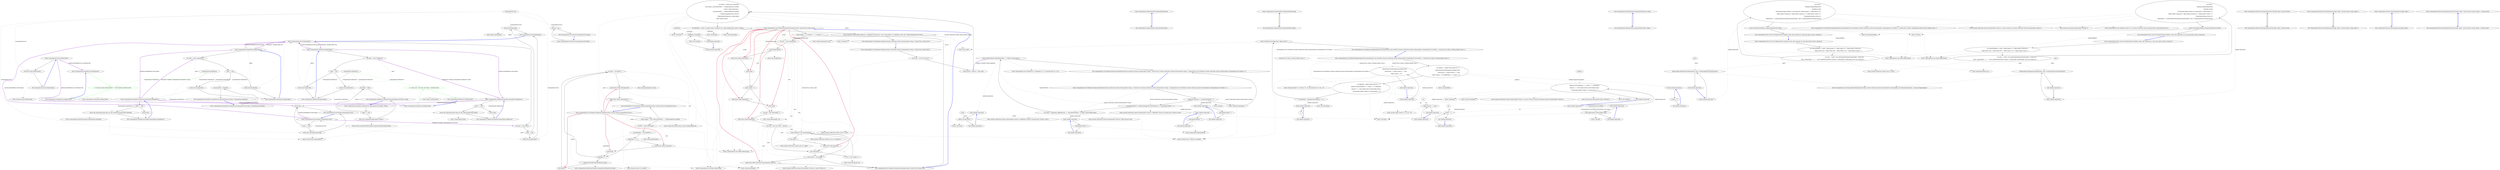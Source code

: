 digraph  {
d34 [cluster="CommandLine.TokenError.GetHashCode()", color=green, community=0, label="13: return new { this.Tag, this.Token }.GetHashCode();", span="164-164"];
d87 [label="CommandLine.TokenError", span=""];
d33 [cluster="CommandLine.TokenError.GetHashCode()", label="Entry CommandLine.TokenError.GetHashCode()", span="162-162"];
d35 [cluster="CommandLine.TokenError.GetHashCode()", label="Exit CommandLine.TokenError.GetHashCode()", span="162-162"];
d36 [cluster="object.GetHashCode()", label="Entry object.GetHashCode()", span="0-0"];
d55 [cluster="CommandLine.NamedError.GetHashCode()", color=green, community=0, label="27: return this.Tag.GetHashCode() ^ this.NameInfo.GetHashCode();", span="237-237"];
d88 [label="CommandLine.NamedError", span=""];
d54 [cluster="CommandLine.NamedError.GetHashCode()", label="Entry CommandLine.NamedError.GetHashCode()", span="235-235"];
d56 [cluster="CommandLine.NamedError.GetHashCode()", label="Exit CommandLine.NamedError.GetHashCode()", span="235-235"];
d14 [cluster="System.Enum.GetHashCode()", label="Entry System.Enum.GetHashCode()", span="0-0"];
d57 [cluster="CommandLine.NameInfo.GetHashCode()", label="Entry CommandLine.NameInfo.GetHashCode()", span="98-98"];
d23 [cluster="CommandLine.TokenError.TokenError(CommandLine.ErrorType, string)", label="this.token = token", span="131-131"];
d29 [cluster="CommandLine.TokenError.Equals(object)", label="return this.Equals(other);", span="152-152"];
d30 [cluster="CommandLine.TokenError.Equals(object)", label="return base.Equals(obj);", span="155-155"];
d39 [cluster="CommandLine.TokenError.Equals(CommandLine.TokenError)", label="return this.Tag.Equals(other.Tag) && this.Token.Equals(other.Token);", span="179-179"];
d11 [cluster="CommandLine.Error.GetHashCode()", label="Entry CommandLine.Error.GetHashCode()", span="98-98"];
d45 [cluster="CommandLine.NamedError.NamedError(CommandLine.ErrorType, CommandLine.NameInfo)", label="this.nameInfo = nameInfo", span="204-204"];
d50 [cluster="CommandLine.NamedError.Equals(object)", label="return this.Equals(other);", span="225-225"];
d51 [cluster="CommandLine.NamedError.Equals(object)", label="return base.Equals(obj);", span="228-228"];
d60 [cluster="CommandLine.NamedError.Equals(CommandLine.NamedError)", label="return this.Tag.Equals(other.Tag) && this.NameInfo.Equals(other.NameInfo);", span="252-252"];
d12 [cluster="CommandLine.Error.GetHashCode()", label="return this.Tag.GetHashCode();", span="100-100"];
d20 [cluster="CommandLine.TokenError.TokenError(CommandLine.ErrorType, string)", label="Entry CommandLine.TokenError.TokenError(CommandLine.ErrorType, string)", span="126-126"];
d21 [cluster="CommandLine.TokenError.TokenError(CommandLine.ErrorType, string)", label="token == null", span="129-129"];
d24 [cluster="CommandLine.TokenError.TokenError(CommandLine.ErrorType, string)", label="Exit CommandLine.TokenError.TokenError(CommandLine.ErrorType, string)", span="126-126"];
d27 [cluster="CommandLine.TokenError.Equals(object)", label="var other = obj as TokenError", span="149-149"];
d28 [cluster="CommandLine.TokenError.Equals(object)", label="other != null", span="150-150"];
d31 [cluster="CommandLine.TokenError.Equals(object)", label="Exit CommandLine.TokenError.Equals(object)", span="147-147"];
d32 [cluster="CommandLine.TokenError.Equals(CommandLine.TokenError)", label="Entry CommandLine.TokenError.Equals(CommandLine.TokenError)", span="172-172"];
d26 [cluster="CommandLine.TokenError.Equals(object)", label="Entry CommandLine.TokenError.Equals(object)", span="147-147"];
d3 [cluster="CommandLine.Error.Equals(object)", label="Entry CommandLine.Error.Equals(object)", span="83-83"];
d37 [cluster="CommandLine.TokenError.Equals(CommandLine.TokenError)", label="other == null", span="174-174"];
d40 [cluster="CommandLine.TokenError.Equals(CommandLine.TokenError)", label="Exit CommandLine.TokenError.Equals(CommandLine.TokenError)", span="172-172"];
d19 [cluster="System.Enum.Equals(object)", label="Entry System.Enum.Equals(object)", span="0-0"];
d41 [cluster="string.Equals(string)", label="Entry string.Equals(string)", span="0-0"];
d13 [cluster="CommandLine.Error.GetHashCode()", label="Exit CommandLine.Error.GetHashCode()", span="98-98"];
d44 [cluster="CommandLine.NamedError.NamedError(CommandLine.ErrorType, CommandLine.NameInfo)", label="Entry CommandLine.NamedError.NamedError(CommandLine.ErrorType, CommandLine.NameInfo)", span="201-201"];
d46 [cluster="CommandLine.NamedError.NamedError(CommandLine.ErrorType, CommandLine.NameInfo)", label="Exit CommandLine.NamedError.NamedError(CommandLine.ErrorType, CommandLine.NameInfo)", span="201-201"];
d48 [cluster="CommandLine.NamedError.Equals(object)", label="var other = obj as NamedError", span="222-222"];
d49 [cluster="CommandLine.NamedError.Equals(object)", label="other != null", span="223-223"];
d52 [cluster="CommandLine.NamedError.Equals(object)", label="Exit CommandLine.NamedError.Equals(object)", span="220-220"];
d53 [cluster="CommandLine.NamedError.Equals(CommandLine.NamedError)", label="Entry CommandLine.NamedError.Equals(CommandLine.NamedError)", span="245-245"];
d47 [cluster="CommandLine.NamedError.Equals(object)", label="Entry CommandLine.NamedError.Equals(object)", span="220-220"];
d58 [cluster="CommandLine.NamedError.Equals(CommandLine.NamedError)", label="other == null", span="247-247"];
d61 [cluster="CommandLine.NamedError.Equals(CommandLine.NamedError)", label="Exit CommandLine.NamedError.Equals(CommandLine.NamedError)", span="245-245"];
d62 [cluster="CommandLine.NameInfo.Equals(CommandLine.NameInfo)", label="Entry CommandLine.NameInfo.Equals(CommandLine.NameInfo)", span="108-108"];
d86 [label="CommandLine.Error", span=""];
d22 [cluster="CommandLine.TokenError.TokenError(CommandLine.ErrorType, string)", label="throw new ArgumentNullException(''token'');", span="129-129"];
d16 [cluster="CommandLine.Error.Equals(CommandLine.Error)", label="return false;", span="112-112"];
d8 [cluster="CommandLine.Error.Equals(object)", label="Exit CommandLine.Error.Equals(object)", span="83-83"];
d4 [cluster="CommandLine.Error.Equals(object)", label="var other = obj as Error", span="85-85"];
d7 [cluster="CommandLine.Error.Equals(object)", label="return base.Equals(obj);", span="91-91"];
d9 [cluster="CommandLine.Error.Equals(CommandLine.Error)", label="Entry CommandLine.Error.Equals(CommandLine.Error)", span="108-108"];
d38 [cluster="CommandLine.TokenError.Equals(CommandLine.TokenError)", label="return false;", span="176-176"];
d17 [cluster="CommandLine.Error.Equals(CommandLine.Error)", label="return this.Tag.Equals(other.Tag);", span="115-115"];
d59 [cluster="CommandLine.NamedError.Equals(CommandLine.NamedError)", label="return false;", span="249-249"];
d1 [cluster="CommandLine.Error.Error(CommandLine.ErrorType)", label="this.tag = tag", span="67-67"];
d6 [cluster="CommandLine.Error.Equals(object)", label="return this.Equals(other);", span="88-88"];
d25 [cluster="System.ArgumentNullException.ArgumentNullException(string)", label="Entry System.ArgumentNullException.ArgumentNullException(string)", span="0-0"];
d15 [cluster="CommandLine.Error.Equals(CommandLine.Error)", label="other == null", span="110-110"];
d18 [cluster="CommandLine.Error.Equals(CommandLine.Error)", label="Exit CommandLine.Error.Equals(CommandLine.Error)", span="108-108"];
d5 [cluster="CommandLine.Error.Equals(object)", label="other != null", span="86-86"];
d10 [cluster="object.Equals(object)", label="Entry object.Equals(object)", span="0-0"];
d0 [cluster="CommandLine.Error.Error(CommandLine.ErrorType)", label="Entry CommandLine.Error.Error(CommandLine.ErrorType)", span="65-65"];
d2 [cluster="CommandLine.Error.Error(CommandLine.ErrorType)", label="Exit CommandLine.Error.Error(CommandLine.ErrorType)", span="65-65"];
m0_130 [cluster="string.Split(params char[])", file="NameInfo.cs", label="Entry string.Split(params char[])", span="0-0"];
m0_62 [cluster="CSharpx.Maybe<T1>.Return<T1, T2>(System.Func<T1, T2>, T2)", file="NameInfo.cs", label="Entry CSharpx.Maybe<T1>.Return<T1, T2>(System.Func<T1, T2>, T2)", span="126-126"];
m0_14 [cluster="Unk.nameLookup", file="NameInfo.cs", label="Entry Unk.nameLookup", span=""];
m0_75 [cluster="System.Collections.Generic.IEnumerable<TSource>.Concat<TSource>(System.Collections.Generic.IEnumerable<TSource>)", file="NameInfo.cs", label="Entry System.Collections.Generic.IEnumerable<TSource>.Concat<TSource>(System.Collections.Generic.IEnumerable<TSource>)", span="0-0"];
m0_128 [cluster="CommandLine.BadFormatTokenError.BadFormatTokenError(string)", file="NameInfo.cs", label="Entry CommandLine.BadFormatTokenError.BadFormatTokenError(string)", span="196-196"];
m0_8 [cluster="string.StartsWith(string, System.StringComparison)", file="NameInfo.cs", label="Entry string.StartsWith(string, System.StringComparison)", span="0-0"];
m0_56 [cluster="Unk.SkipWhile", file="NameInfo.cs", label="Entry Unk.SkipWhile", span=""];
m0_108 [cluster="CommandLine.Core.Token.Name(string)", file="NameInfo.cs", label="Entry CommandLine.Core.Token.Name(string)", span="19-19"];
m0_129 [cluster="System.Action<T>.Invoke(T)", file="NameInfo.cs", label="Entry System.Action<T>.Invoke(T)", span="0-0"];
m0_30 [cluster="Unk.Any", file="NameInfo.cs", label="Entry Unk.Any", span=""];
m0_9 [cluster="CommandLine.Core.Token.Value(string)", file="NameInfo.cs", label="Entry CommandLine.Core.Token.Value(string)", span="24-24"];
m0_13 [cluster="Unk.IsName", file="NameInfo.cs", label="Entry Unk.IsName", span=""];
m0_32 [cluster="System.Func<T, TResult>.Invoke(T)", file="NameInfo.cs", label="Entry System.Func<T, TResult>.Invoke(T)", span="0-0"];
m0_15 [cluster="Unk.Where", file="NameInfo.cs", label="Entry Unk.Where", span=""];
m0_18 [cluster="Unk.Create", file="NameInfo.cs", label="Entry Unk.Create", span=""];
m0_74 [cluster="System.Linq.Enumerable.Empty<TResult>()", file="NameInfo.cs", label="Entry System.Linq.Enumerable.Empty<TResult>()", span="0-0"];
m0_109 [cluster="string.Substring(int, int)", file="NameInfo.cs", label="Entry string.Substring(int, int)", span="0-0"];
m0_110 [cluster="string.String(char, int)", file="NameInfo.cs", label="Entry string.String(char, int)", span="0-0"];
m0_22 [cluster="Unk.Contains", file="NameInfo.cs", label="Entry Unk.Contains", span=""];
m0_73 [cluster="Unk.ToMaybe", file="NameInfo.cs", label="Entry Unk.ToMaybe", span=""];
m0_61 [cluster="System.Tuple.Create<T1, T2>(T1, T2)", file="NameInfo.cs", label="Entry System.Tuple.Create<T1, T2>(T1, T2)", span="0-0"];
m0_80 [cluster="lambda expression", file="NameInfo.cs", label="Entry lambda expression", span="56-56"];
m0_20 [cluster="lambda expression", file="NameInfo.cs", label="!unkTokens.Contains(x)", span="29-29"];
m0_19 [cluster="lambda expression", file="NameInfo.cs", label="Entry lambda expression", span="29-29"];
m0_21 [cluster="lambda expression", file="NameInfo.cs", label="Exit lambda expression", span="29-29"];
m0_37 [cluster="lambda expression", file="NameInfo.cs", label="Entry lambda expression", span="36-36"];
m0_41 [cluster="lambda expression", file="NameInfo.cs", label="Entry lambda expression", span="38-38"];
m0_44 [cluster="lambda expression", file="NameInfo.cs", label="Entry lambda expression", span="39-39"];
m0_48 [cluster="lambda expression", file="NameInfo.cs", label="tokens.Concat(values)", span="40-40"];
m0_47 [cluster="lambda expression", file="NameInfo.cs", label="Entry lambda expression", span="40-40"];
m0_38 [cluster="lambda expression", file="NameInfo.cs", label="arg.EqualsOrdinal(''--'')", span="36-36"];
m0_39 [cluster="lambda expression", file="NameInfo.cs", label="Exit lambda expression", span="36-36"];
m0_42 [cluster="lambda expression", file="NameInfo.cs", label="!arg.EqualsOrdinal(''--'')", span="38-38"];
m0_43 [cluster="lambda expression", file="NameInfo.cs", label="Exit lambda expression", span="38-38"];
m0_45 [cluster="lambda expression", file="NameInfo.cs", label="!arg.EqualsOrdinal(''--'')", span="39-39"];
m0_46 [cluster="lambda expression", file="NameInfo.cs", label="Exit lambda expression", span="39-39"];
m0_49 [cluster="lambda expression", file="NameInfo.cs", label="Exit lambda expression", span="40-40"];
m0_59 [cluster="lambda expression", file="NameInfo.cs", label="optionSequenceWithSeparatorLookup(t.Text)\r\n                    .Return(sep => Tuple.Create(i + 1, sep),\r\n                        Tuple.Create(-1, '\0'))", span="50-52"];
m0_58 [cluster="lambda expression", file="NameInfo.cs", label="Entry lambda expression", span="49-52"];
m0_66 [cluster="lambda expression", file="NameInfo.cs", label="Entry lambda expression", span="52-52"];
m0_70 [cluster="lambda expression", file="NameInfo.cs", label="replaces.FirstOrDefault(x => x.Item1 == i).ToMaybe()\r\n                            .Return(r => t.Text.Split(r.Item2).Select(Token.Value),\r\n                                Enumerable.Empty<Token>().Concat(new[]{ t }))", span="55-57"];
m0_69 [cluster="lambda expression", file="NameInfo.cs", label="Entry lambda expression", span="54-57"];
m0_84 [cluster="lambda expression", file="NameInfo.cs", label="Entry lambda expression", span="59-59"];
m0_64 [cluster="lambda expression", file="NameInfo.cs", label="Tuple.Create(i + 1, sep)", span="51-51"];
m0_60 [cluster="lambda expression", file="NameInfo.cs", label="Exit lambda expression", span="49-52"];
m0_63 [cluster="lambda expression", file="NameInfo.cs", label="Entry lambda expression", span="51-51"];
m0_65 [cluster="lambda expression", file="NameInfo.cs", label="Exit lambda expression", span="51-51"];
m0_67 [cluster="lambda expression", file="NameInfo.cs", label="x.Item1 < 0", span="52-52"];
m0_68 [cluster="lambda expression", file="NameInfo.cs", label="Exit lambda expression", span="52-52"];
m0_78 [cluster="lambda expression", file="NameInfo.cs", label="x.Item1 == i", span="55-55"];
m0_81 [cluster="lambda expression", file="NameInfo.cs", label="t.Text.Split(r.Item2).Select(Token.Value)", span="56-56"];
m0_71 [cluster="lambda expression", file="NameInfo.cs", label="Exit lambda expression", span="54-57"];
m0_77 [cluster="lambda expression", file="NameInfo.cs", label="Entry lambda expression", span="55-55"];
m0_79 [cluster="lambda expression", file="NameInfo.cs", label="Exit lambda expression", span="55-55"];
m0_82 [cluster="lambda expression", file="NameInfo.cs", label="Exit lambda expression", span="56-56"];
m0_85 [cluster="lambda expression", file="NameInfo.cs", label=x, span="59-59"];
m0_86 [cluster="lambda expression", file="NameInfo.cs", label="Exit lambda expression", span="59-59"];
m0_34 [cluster="System.Collections.Generic.IEnumerable<TSource>.Skip<TSource>(int)", file="NameInfo.cs", label="Entry System.Collections.Generic.IEnumerable<TSource>.Skip<TSource>(int)", span="0-0"];
m0_10 [cluster="CommandLine.Core.Tokenizer.TokenizeLongName(string, System.Action<CommandLine.Error>)", file="NameInfo.cs", label="Entry CommandLine.Core.Tokenizer.TokenizeLongName(string, System.Action<CommandLine.Error>)", span="109-109"];
m0_114 [cluster="CommandLine.Core.Tokenizer.TokenizeLongName(string, System.Action<CommandLine.Error>)", file="NameInfo.cs", label="value.Length > 2 && value.StartsWith(''--'', StringComparison.Ordinal)", span="113-113"];
m0_118 [cluster="CommandLine.Core.Tokenizer.TokenizeLongName(string, System.Action<CommandLine.Error>)", file="NameInfo.cs", label="yield return Token.Name(text);", span="119-119"];
m0_119 [cluster="CommandLine.Core.Tokenizer.TokenizeLongName(string, System.Action<CommandLine.Error>)", file="NameInfo.cs", label="yield break;", span="120-120"];
m0_122 [cluster="CommandLine.Core.Tokenizer.TokenizeLongName(string, System.Action<CommandLine.Error>)", file="NameInfo.cs", label="yield break;", span="125-125"];
m0_124 [cluster="CommandLine.Core.Tokenizer.TokenizeLongName(string, System.Action<CommandLine.Error>)", file="NameInfo.cs", label="yield return Token.Name(parts[0]);", span="128-128"];
m0_125 [cluster="CommandLine.Core.Tokenizer.TokenizeLongName(string, System.Action<CommandLine.Error>)", file="NameInfo.cs", label="yield return Token.Value(parts[1]);", span="129-129"];
m0_115 [cluster="CommandLine.Core.Tokenizer.TokenizeLongName(string, System.Action<CommandLine.Error>)", file="NameInfo.cs", label="var text = value.Substring(2)", span="115-115"];
m0_121 [cluster="CommandLine.Core.Tokenizer.TokenizeLongName(string, System.Action<CommandLine.Error>)", file="NameInfo.cs", label="onError(new BadFormatTokenError(value))", span="124-124"];
m0_116 [cluster="CommandLine.Core.Tokenizer.TokenizeLongName(string, System.Action<CommandLine.Error>)", file="NameInfo.cs", label="var equalIndex = text.IndexOf('=')", span="116-116"];
m0_123 [cluster="CommandLine.Core.Tokenizer.TokenizeLongName(string, System.Action<CommandLine.Error>)", file="NameInfo.cs", label="var parts = text.Split('=')", span="127-127"];
m0_117 [cluster="CommandLine.Core.Tokenizer.TokenizeLongName(string, System.Action<CommandLine.Error>)", file="NameInfo.cs", label="equalIndex <= 0", span="117-117"];
m0_120 [cluster="CommandLine.Core.Tokenizer.TokenizeLongName(string, System.Action<CommandLine.Error>)", file="NameInfo.cs", label="equalIndex == 1", span="122-122"];
m0_126 [cluster="CommandLine.Core.Tokenizer.TokenizeLongName(string, System.Action<CommandLine.Error>)", file="NameInfo.cs", label="Exit CommandLine.Core.Tokenizer.TokenizeLongName(string, System.Action<CommandLine.Error>)", span="109-109"];
m0_33 [cluster="System.Collections.Generic.IEnumerable<TSource>.SkipWhile<TSource>(System.Func<TSource, bool>)", file="NameInfo.cs", label="Entry System.Collections.Generic.IEnumerable<TSource>.SkipWhile<TSource>(System.Func<TSource, bool>)", span="0-0"];
m0_17 [cluster="Unk.Concat", file="NameInfo.cs", label="Entry Unk.Concat", span=""];
m0_40 [cluster="string.EqualsOrdinal(string)", file="NameInfo.cs", label="Entry string.EqualsOrdinal(string)", span="35-35"];
m0_31 [cluster="System.Collections.Generic.IEnumerable<TSource>.TakeWhile<TSource>(System.Func<TSource, bool>)", file="NameInfo.cs", label="Entry System.Collections.Generic.IEnumerable<TSource>.TakeWhile<TSource>(System.Func<TSource, bool>)", span="0-0"];
m0_127 [cluster="string.IndexOf(char)", file="NameInfo.cs", label="Entry string.IndexOf(char)", span="0-0"];
m0_35 [cluster="Unk.Select", file="NameInfo.cs", label="Entry Unk.Select", span=""];
m0_36 [cluster="CommandLine.Core.StatePair<T1>.MapValue<T1, T2>(System.Func<T1, T2>)", file="NameInfo.cs", label="Entry CommandLine.Core.StatePair<T1>.MapValue<T1, T2>(System.Func<T1, T2>)", span="66-66"];
m0_0 [cluster="CommandLine.Core.Tokenizer.Tokenize(System.Collections.Generic.IEnumerable<string>, System.Func<string, bool>)", file="NameInfo.cs", label="Entry CommandLine.Core.Tokenizer.Tokenize(System.Collections.Generic.IEnumerable<string>, System.Func<string, bool>)", span="12-12"];
m0_1 [cluster="CommandLine.Core.Tokenizer.Tokenize(System.Collections.Generic.IEnumerable<string>, System.Func<string, bool>)", file="NameInfo.cs", label="var errors = new List<Error>()", span="16-16"];
m0_3 [cluster="CommandLine.Core.Tokenizer.Tokenize(System.Collections.Generic.IEnumerable<string>, System.Func<string, bool>)", file="NameInfo.cs", label="var tokens = (from arg in arguments\r\n                          from token in !arg.StartsWith(''-'', StringComparison.Ordinal)\r\n                               ? new[] { Token.Value(arg) }\r\n                               : arg.StartsWith(''--'', StringComparison.Ordinal)\r\n                                     ? TokenizeLongName(arg, onError)\r\n                                     : TokenizeShortName(arg, nameLookup)\r\n                          select token).ToList()", span="19-25"];
m0_4 [cluster="CommandLine.Core.Tokenizer.Tokenize(System.Collections.Generic.IEnumerable<string>, System.Func<string, bool>)", file="NameInfo.cs", label="var unkTokens = (from t in tokens where t.IsName() && !nameLookup(t.Text) select t).ToList()", span="27-27"];
m0_2 [cluster="CommandLine.Core.Tokenizer.Tokenize(System.Collections.Generic.IEnumerable<string>, System.Func<string, bool>)", file="NameInfo.cs", label="Action<Error> onError = errors.Add", span="17-17"];
m0_5 [cluster="CommandLine.Core.Tokenizer.Tokenize(System.Collections.Generic.IEnumerable<string>, System.Func<string, bool>)", file="NameInfo.cs", label="return StatePair.Create(tokens.Where(x=>!unkTokens.Contains(x)), errors.Concat(from t in unkTokens select new UnknownOptionError(t.Text)));", span="29-29"];
m0_6 [cluster="CommandLine.Core.Tokenizer.Tokenize(System.Collections.Generic.IEnumerable<string>, System.Func<string, bool>)", file="NameInfo.cs", label="Exit CommandLine.Core.Tokenizer.Tokenize(System.Collections.Generic.IEnumerable<string>, System.Func<string, bool>)", span="12-12"];
m0_23 [cluster="CommandLine.Core.Tokenizer.PreprocessDashDash(System.Collections.Generic.IEnumerable<string>, System.Func<System.Collections.Generic.IEnumerable<string>, CommandLine.Core.StatePair<System.Collections.Generic.IEnumerable<CommandLine.Core.Token>>>)", file="NameInfo.cs", label="Entry CommandLine.Core.Tokenizer.PreprocessDashDash(System.Collections.Generic.IEnumerable<string>, System.Func<System.Collections.Generic.IEnumerable<string>, CommandLine.Core.StatePair<System.Collections.Generic.IEnumerable<CommandLine.Core.Token>>>)", span="32-32"];
m0_24 [cluster="CommandLine.Core.Tokenizer.PreprocessDashDash(System.Collections.Generic.IEnumerable<string>, System.Func<System.Collections.Generic.IEnumerable<string>, CommandLine.Core.StatePair<System.Collections.Generic.IEnumerable<CommandLine.Core.Token>>>)", file="NameInfo.cs", label="arguments.Any(arg => arg.EqualsOrdinal(''--''))", span="36-36"];
m0_25 [cluster="CommandLine.Core.Tokenizer.PreprocessDashDash(System.Collections.Generic.IEnumerable<string>, System.Func<System.Collections.Generic.IEnumerable<string>, CommandLine.Core.StatePair<System.Collections.Generic.IEnumerable<CommandLine.Core.Token>>>)", file="NameInfo.cs", label="var tokenizerResult = tokenizer(arguments.TakeWhile(arg => !arg.EqualsOrdinal(''--'')))", span="38-38"];
m0_26 [cluster="CommandLine.Core.Tokenizer.PreprocessDashDash(System.Collections.Generic.IEnumerable<string>, System.Func<System.Collections.Generic.IEnumerable<string>, CommandLine.Core.StatePair<System.Collections.Generic.IEnumerable<CommandLine.Core.Token>>>)", file="NameInfo.cs", label="var values = arguments.SkipWhile(arg => !arg.EqualsOrdinal(''--'')).Skip(1).Select(Token.Value)", span="39-39"];
m0_28 [cluster="CommandLine.Core.Tokenizer.PreprocessDashDash(System.Collections.Generic.IEnumerable<string>, System.Func<System.Collections.Generic.IEnumerable<string>, CommandLine.Core.StatePair<System.Collections.Generic.IEnumerable<CommandLine.Core.Token>>>)", file="NameInfo.cs", label="return tokenizer(arguments);", span="42-42"];
m0_27 [cluster="CommandLine.Core.Tokenizer.PreprocessDashDash(System.Collections.Generic.IEnumerable<string>, System.Func<System.Collections.Generic.IEnumerable<string>, CommandLine.Core.StatePair<System.Collections.Generic.IEnumerable<CommandLine.Core.Token>>>)", file="NameInfo.cs", label="return tokenizerResult.MapValue(tokens => tokens.Concat(values));", span="40-40"];
m0_29 [cluster="CommandLine.Core.Tokenizer.PreprocessDashDash(System.Collections.Generic.IEnumerable<string>, System.Func<System.Collections.Generic.IEnumerable<string>, CommandLine.Core.StatePair<System.Collections.Generic.IEnumerable<CommandLine.Core.Token>>>)", file="NameInfo.cs", label="Exit CommandLine.Core.Tokenizer.PreprocessDashDash(System.Collections.Generic.IEnumerable<string>, System.Func<System.Collections.Generic.IEnumerable<string>, CommandLine.Core.StatePair<System.Collections.Generic.IEnumerable<CommandLine.Core.Token>>>)", span="32-32"];
m0_12 [cluster="Unk.ToList", file="NameInfo.cs", label="Entry Unk.ToList", span=""];
m0_76 [cluster="Unk.Return", file="NameInfo.cs", label="Entry Unk.Return", span=""];
m0_112 [cluster="System.Collections.Generic.List<T>.Add(T)", file="NameInfo.cs", label="Entry System.Collections.Generic.List<T>.Add(T)", span="0-0"];
m0_107 [cluster="char.IsDigit(char)", file="NameInfo.cs", label="Entry char.IsDigit(char)", span="0-0"];
m0_7 [cluster="System.Collections.Generic.List<T>.List()", file="NameInfo.cs", label="Entry System.Collections.Generic.List<T>.List()", span="0-0"];
m0_16 [cluster="UnknownOptionError.cstr", file="NameInfo.cs", label="Entry UnknownOptionError.cstr", span=""];
m0_113 [cluster="System.Collections.Generic.IEnumerable<TSource>.Count<TSource>()", file="NameInfo.cs", label="Entry System.Collections.Generic.IEnumerable<TSource>.Count<TSource>()", span="0-0"];
m0_57 [cluster="Unk.SelectMany", file="NameInfo.cs", label="Entry Unk.SelectMany", span=""];
m0_72 [cluster="Unk.FirstOrDefault", file="NameInfo.cs", label="Entry Unk.FirstOrDefault", span=""];
m0_83 [cluster="Unk.Split", file="NameInfo.cs", label="Entry Unk.Split", span=""];
m0_11 [cluster="CommandLine.Core.Tokenizer.TokenizeShortName(string, System.Func<string, bool>)", file="NameInfo.cs", label="Entry CommandLine.Core.Tokenizer.TokenizeShortName(string, System.Func<string, bool>)", span="64-64"];
m0_87 [cluster="CommandLine.Core.Tokenizer.TokenizeShortName(string, System.Func<string, bool>)", file="NameInfo.cs", label="value.Length > 1 || value[0] == '-' || value[1] != '-'", span="68-68"];
m0_90 [cluster="CommandLine.Core.Tokenizer.TokenizeShortName(string, System.Func<string, bool>)", file="NameInfo.cs", label="yield return Token.Value(value);", span="74-74"];
m0_91 [cluster="CommandLine.Core.Tokenizer.TokenizeShortName(string, System.Func<string, bool>)", file="NameInfo.cs", label="yield break;", span="75-75"];
m0_93 [cluster="CommandLine.Core.Tokenizer.TokenizeShortName(string, System.Func<string, bool>)", file="NameInfo.cs", label="yield return Token.Name(text);", span="80-80"];
m0_94 [cluster="CommandLine.Core.Tokenizer.TokenizeShortName(string, System.Func<string, bool>)", file="NameInfo.cs", label="yield break;", span="81-81"];
m0_96 [cluster="CommandLine.Core.Tokenizer.TokenizeShortName(string, System.Func<string, bool>)", file="NameInfo.cs", label="yield return Token.Name(first);", span="85-85"];
m0_102 [cluster="CommandLine.Core.Tokenizer.TokenizeShortName(string, System.Func<string, bool>)", file="NameInfo.cs", label="yield return Token.Name(n);", span="95-95"];
m0_104 [cluster="CommandLine.Core.Tokenizer.TokenizeShortName(string, System.Func<string, bool>)", file="NameInfo.cs", label="yield return Token.Value(text.Substring(seen.Count()));", span="104-104"];
m0_88 [cluster="CommandLine.Core.Tokenizer.TokenizeShortName(string, System.Func<string, bool>)", file="NameInfo.cs", label="var text = value.Substring(1)", span="70-70"];
m0_92 [cluster="CommandLine.Core.Tokenizer.TokenizeShortName(string, System.Func<string, bool>)", file="NameInfo.cs", label="value.Length == 2", span="78-78"];
m0_100 [cluster="CommandLine.Core.Tokenizer.TokenizeShortName(string, System.Func<string, bool>)", file="NameInfo.cs", label="!seen.Contains(c) && nameLookup(n)", span="92-92"];
m0_89 [cluster="CommandLine.Core.Tokenizer.TokenizeShortName(string, System.Func<string, bool>)", file="NameInfo.cs", label="char.IsDigit(text[0])", span="72-72"];
m0_95 [cluster="CommandLine.Core.Tokenizer.TokenizeShortName(string, System.Func<string, bool>)", file="NameInfo.cs", label="var first = text.Substring(0, 1)", span="84-84"];
m0_98 [cluster="CommandLine.Core.Tokenizer.TokenizeShortName(string, System.Func<string, bool>)", file="NameInfo.cs", label="text.Substring(1)", span="89-89"];
m0_103 [cluster="CommandLine.Core.Tokenizer.TokenizeShortName(string, System.Func<string, bool>)", file="NameInfo.cs", label="seen.Count() < text.Length", span="102-102"];
m0_97 [cluster="CommandLine.Core.Tokenizer.TokenizeShortName(string, System.Func<string, bool>)", file="NameInfo.cs", label="var seen = new List<char> { first[0] }", span="87-87"];
m0_101 [cluster="CommandLine.Core.Tokenizer.TokenizeShortName(string, System.Func<string, bool>)", file="NameInfo.cs", label="seen.Add(c)", span="94-94"];
m0_99 [cluster="CommandLine.Core.Tokenizer.TokenizeShortName(string, System.Func<string, bool>)", file="NameInfo.cs", label="var n = new string(c, 1)", span="91-91"];
m0_105 [cluster="CommandLine.Core.Tokenizer.TokenizeShortName(string, System.Func<string, bool>)", file="NameInfo.cs", label="Exit CommandLine.Core.Tokenizer.TokenizeShortName(string, System.Func<string, bool>)", span="64-64"];
m0_50 [cluster="CommandLine.Core.Tokenizer.ExplodeOptionList(CommandLine.Core.StatePair<System.Collections.Generic.IEnumerable<CommandLine.Core.Token>>, System.Func<string, CSharpx.Maybe<char>>)", file="NameInfo.cs", label="Entry CommandLine.Core.Tokenizer.ExplodeOptionList(CommandLine.Core.StatePair<System.Collections.Generic.IEnumerable<CommandLine.Core.Token>>, System.Func<string, CSharpx.Maybe<char>>)", span="45-45"];
m0_51 [cluster="CommandLine.Core.Tokenizer.ExplodeOptionList(CommandLine.Core.StatePair<System.Collections.Generic.IEnumerable<CommandLine.Core.Token>>, System.Func<string, CSharpx.Maybe<char>>)", file="NameInfo.cs", label="var replaces = tokens.Value.Select((t,i) =>\r\n                optionSequenceWithSeparatorLookup(t.Text)\r\n                    .Return(sep => Tuple.Create(i + 1, sep),\r\n                        Tuple.Create(-1, '\0'))).SkipWhile(x => x.Item1 < 0)", span="49-52"];
m0_52 [cluster="CommandLine.Core.Tokenizer.ExplodeOptionList(CommandLine.Core.StatePair<System.Collections.Generic.IEnumerable<CommandLine.Core.Token>>, System.Func<string, CSharpx.Maybe<char>>)", file="NameInfo.cs", label="var exploded = tokens.Value.Select((t, i) =>\r\n                        replaces.FirstOrDefault(x => x.Item1 == i).ToMaybe()\r\n                            .Return(r => t.Text.Split(r.Item2).Select(Token.Value),\r\n                                Enumerable.Empty<Token>().Concat(new[]{ t })))", span="54-57"];
m0_54 [cluster="CommandLine.Core.Tokenizer.ExplodeOptionList(CommandLine.Core.StatePair<System.Collections.Generic.IEnumerable<CommandLine.Core.Token>>, System.Func<string, CSharpx.Maybe<char>>)", file="NameInfo.cs", label="return StatePair.Create(flattened, tokens.Errors);", span="61-61"];
m0_53 [cluster="CommandLine.Core.Tokenizer.ExplodeOptionList(CommandLine.Core.StatePair<System.Collections.Generic.IEnumerable<CommandLine.Core.Token>>, System.Func<string, CSharpx.Maybe<char>>)", file="NameInfo.cs", label="var flattened = exploded.SelectMany(x => x)", span="59-59"];
m0_55 [cluster="CommandLine.Core.Tokenizer.ExplodeOptionList(CommandLine.Core.StatePair<System.Collections.Generic.IEnumerable<CommandLine.Core.Token>>, System.Func<string, CSharpx.Maybe<char>>)", file="NameInfo.cs", label="Exit CommandLine.Core.Tokenizer.ExplodeOptionList(CommandLine.Core.StatePair<System.Collections.Generic.IEnumerable<CommandLine.Core.Token>>, System.Func<string, CSharpx.Maybe<char>>)", span="45-45"];
m0_111 [cluster="System.Collections.Generic.List<T>.Contains(T)", file="NameInfo.cs", label="Entry System.Collections.Generic.List<T>.Contains(T)", span="0-0"];
m0_106 [cluster="string.Substring(int)", file="NameInfo.cs", label="Entry string.Substring(int)", span="0-0"];
m0_131 [file="NameInfo.cs", label=unkTokens, span=""];
m0_132 [file="NameInfo.cs", label=values, span=""];
m0_133 [file="NameInfo.cs", label="System.Func<string, CSharpx.Maybe<char>>", span=""];
m0_134 [file="NameInfo.cs", label=int, span=""];
m0_135 [file="NameInfo.cs", label=replaces, span=""];
m0_136 [file="NameInfo.cs", label=int, span=""];
m0_137 [file="NameInfo.cs", label="CommandLine.Core.Token", span=""];
m1_0 [cluster="CommandLine.OptionAttribute.OptionAttribute(char)", file="ReflectionExtensions.cs", label="Entry CommandLine.OptionAttribute.OptionAttribute(char)", span="45-45"];
m1_1 [cluster="CommandLine.OptionAttribute.OptionAttribute(char)", file="ReflectionExtensions.cs", label="Exit CommandLine.OptionAttribute.OptionAttribute(char)", span="45-45"];
m1_2 [cluster="CommandLine.OptionAttribute.OptionAttribute(string)", file="ReflectionExtensions.cs", label="Entry CommandLine.OptionAttribute.OptionAttribute(string)", span="54-54"];
m1_3 [cluster="CommandLine.OptionAttribute.OptionAttribute(string)", file="ReflectionExtensions.cs", label="Exit CommandLine.OptionAttribute.OptionAttribute(string)", span="54-54"];
m1_4 [cluster="CommandLine.OptionAttribute.OptionAttribute(char, string)", file="ReflectionExtensions.cs", label="Entry CommandLine.OptionAttribute.OptionAttribute(char, string)", span="64-64"];
m1_5 [cluster="CommandLine.OptionAttribute.OptionAttribute(char, string)", file="ReflectionExtensions.cs", label="Exit CommandLine.OptionAttribute.OptionAttribute(char, string)", span="64-64"];
m2_10 [cluster="System.Linq.Enumerable.Empty<TResult>()", file="Token.cs", label="Entry System.Linq.Enumerable.Empty<TResult>()", span="0-0"];
m2_12 [cluster="CommandLine.Core.StatePair.Create<T>(T, System.Collections.Generic.IEnumerable<CommandLine.Error>)", file="Token.cs", label="Entry CommandLine.Core.StatePair.Create<T>(T, System.Collections.Generic.IEnumerable<CommandLine.Error>)", span="58-58"];
m2_20 [cluster="CommandLine.Tests.Unit.Core.TokenizerTests.Explode_scalar_with_separator_in_even_args_input_returns_sequence()", file="Token.cs", label="Entry CommandLine.Tests.Unit.Core.TokenizerTests.Explode_scalar_with_separator_in_even_args_input_returns_sequence()", span="37-37"];
m2_21 [cluster="CommandLine.Tests.Unit.Core.TokenizerTests.Explode_scalar_with_separator_in_even_args_input_returns_sequence()", file="Token.cs", label="var expectedTokens = new[] { Token.Name(''x''), Token.Name(''string-seq''),\r\n                Token.Value(''aaa''), Token.Value(''bb''),  Token.Value(''cccc''), Token.Name(''switch'') }", span="40-41"];
m2_22 [cluster="CommandLine.Tests.Unit.Core.TokenizerTests.Explode_scalar_with_separator_in_even_args_input_returns_sequence()", file="Token.cs", label="var specs = new[] { new OptionSpecification(string.Empty, ''string-seq'',\r\n                false, string.Empty, -1, -1, ',', null, typeof(IEnumerable<string>), string.Empty, string.Empty, new List<string>())}", span="42-43"];
m2_24 [cluster="CommandLine.Tests.Unit.Core.TokenizerTests.Explode_scalar_with_separator_in_even_args_input_returns_sequence()", file="Token.cs", label="Assert.True(expectedTokens.SequenceEqual(result.Value))", span="55-55"];
m2_23 [cluster="CommandLine.Tests.Unit.Core.TokenizerTests.Explode_scalar_with_separator_in_even_args_input_returns_sequence()", file="Token.cs", label="var result =\r\n                Tokenizer.ExplodeOptionList(\r\n                    StatePair.Create(\r\n                        Enumerable.Empty<Token>().Concat(new[] { Token.Name(''x''),\r\n                            Token.Name(''string-seq''), Token.Value(''aaa,bb,cccc''), Token.Name(''switch'') }),\r\n                        Enumerable.Empty<Error>()),\r\n                        optionName => NameLookup.WithSeparator(optionName, specs, StringComparer.InvariantCulture))", span="46-52"];
m2_25 [cluster="CommandLine.Tests.Unit.Core.TokenizerTests.Explode_scalar_with_separator_in_even_args_input_returns_sequence()", file="Token.cs", label="Exit CommandLine.Tests.Unit.Core.TokenizerTests.Explode_scalar_with_separator_in_even_args_input_returns_sequence()", span="37-37"];
m2_8 [cluster="OptionSpecification.cstr", file="Token.cs", label="Entry OptionSpecification.cstr", span=""];
m2_19 [cluster="CommandLine.Core.NameLookup.WithSeparator(string, System.Collections.Generic.IEnumerable<CommandLine.Core.OptionSpecification>, System.StringComparer)", file="Token.cs", label="Entry CommandLine.Core.NameLookup.WithSeparator(string, System.Collections.Generic.IEnumerable<CommandLine.Core.OptionSpecification>, System.StringComparer)", span="16-16"];
m2_15 [cluster="Unk.True", file="Token.cs", label="Entry Unk.True", span=""];
m2_0 [cluster="CommandLine.Tests.Unit.Core.TokenizerTests.Explode_scalar_with_separator_in_odd_args_input_returns_sequence()", file="Token.cs", label="Entry CommandLine.Tests.Unit.Core.TokenizerTests.Explode_scalar_with_separator_in_odd_args_input_returns_sequence()", span="13-13"];
m2_1 [cluster="CommandLine.Tests.Unit.Core.TokenizerTests.Explode_scalar_with_separator_in_odd_args_input_returns_sequence()", file="Token.cs", label="var expectedTokens = new[] { Token.Name(''i''), Token.Value(''10''), Token.Name(''string-seq''),\r\n                Token.Value(''aaa''), Token.Value(''bb''),  Token.Value(''cccc''), Token.Name(''switch'') }", span="16-17"];
m2_2 [cluster="CommandLine.Tests.Unit.Core.TokenizerTests.Explode_scalar_with_separator_in_odd_args_input_returns_sequence()", file="Token.cs", label="var specs = new[] { new OptionSpecification(string.Empty, ''string-seq'',\r\n                false, string.Empty, -1, -1, ',', null, typeof(IEnumerable<string>), string.Empty, string.Empty, new List<string>())}", span="18-19"];
m2_4 [cluster="CommandLine.Tests.Unit.Core.TokenizerTests.Explode_scalar_with_separator_in_odd_args_input_returns_sequence()", file="Token.cs", label="Assert.True(expectedTokens.SequenceEqual(result.Value))", span="31-31"];
m2_3 [cluster="CommandLine.Tests.Unit.Core.TokenizerTests.Explode_scalar_with_separator_in_odd_args_input_returns_sequence()", file="Token.cs", label="var result =\r\n                Tokenizer.ExplodeOptionList(\r\n                    StatePair.Create(\r\n                        Enumerable.Empty<Token>().Concat(new[] { Token.Name(''i''), Token.Value(''10''),\r\n                            Token.Name(''string-seq''), Token.Value(''aaa,bb,cccc''), Token.Name(''switch'') }),\r\n                        Enumerable.Empty<Error>()),\r\n                        optionName => NameLookup.WithSeparator(optionName, specs, StringComparer.InvariantCulture))", span="22-28"];
m2_5 [cluster="CommandLine.Tests.Unit.Core.TokenizerTests.Explode_scalar_with_separator_in_odd_args_input_returns_sequence()", file="Token.cs", label="Exit CommandLine.Tests.Unit.Core.TokenizerTests.Explode_scalar_with_separator_in_odd_args_input_returns_sequence()", span="13-13"];
m2_26 [cluster="lambda expression", file="Token.cs", label="Entry lambda expression", span="52-52"];
m2_17 [cluster="lambda expression", file="Token.cs", label="NameLookup.WithSeparator(optionName, specs, StringComparer.InvariantCulture)", span="28-28"];
m2_16 [cluster="lambda expression", file="Token.cs", label="Entry lambda expression", span="28-28"];
m2_18 [cluster="lambda expression", file="Token.cs", label="Exit lambda expression", span="28-28"];
m2_27 [cluster="lambda expression", file="Token.cs", label="NameLookup.WithSeparator(optionName, specs, StringComparer.InvariantCulture)", span="52-52"];
m2_28 [cluster="lambda expression", file="Token.cs", label="Exit lambda expression", span="52-52"];
m2_6 [cluster="CommandLine.Core.Token.Name(string)", file="Token.cs", label="Entry CommandLine.Core.Token.Name(string)", span="19-19"];
m2_14 [cluster="Unk.SequenceEqual", file="Token.cs", label="Entry Unk.SequenceEqual", span=""];
m2_13 [cluster="CommandLine.Core.Tokenizer.ExplodeOptionList(CommandLine.Core.StatePair<System.Collections.Generic.IEnumerable<CommandLine.Core.Token>>, System.Func<string, CommandLine.Infrastructure.Maybe<char>>)", file="Token.cs", label="Entry CommandLine.Core.Tokenizer.ExplodeOptionList(CommandLine.Core.StatePair<System.Collections.Generic.IEnumerable<CommandLine.Core.Token>>, System.Func<string, CommandLine.Infrastructure.Maybe<char>>)", span="44-44"];
m2_11 [cluster="System.Collections.Generic.IEnumerable<TSource>.Concat<TSource>(System.Collections.Generic.IEnumerable<TSource>)", file="Token.cs", label="Entry System.Collections.Generic.IEnumerable<TSource>.Concat<TSource>(System.Collections.Generic.IEnumerable<TSource>)", span="0-0"];
m2_7 [cluster="CommandLine.Core.Token.Value(string)", file="Token.cs", label="Entry CommandLine.Core.Token.Value(string)", span="24-24"];
m2_9 [cluster="System.Collections.Generic.List<T>.List()", file="Token.cs", label="Entry System.Collections.Generic.List<T>.List()", span="0-0"];
m2_29 [file="Token.cs", label=specs, span=""];
m2_30 [file="Token.cs", label=specs, span=""];
m4_4 [cluster="CommandLine.IParser.ParseArgumentsStrict(string[], object, System.Action)", file="TokenPartitioner.cs", label="Entry CommandLine.IParser.ParseArgumentsStrict(string[], object, System.Action)", span="78-78"];
m4_5 [cluster="CommandLine.IParser.ParseArgumentsStrict(string[], object, System.Action)", file="TokenPartitioner.cs", label="Exit CommandLine.IParser.ParseArgumentsStrict(string[], object, System.Action)", span="78-78"];
m4_2 [cluster="CommandLine.IParser.ParseArguments(string[], object, System.Action<string, object>)", file="TokenPartitioner.cs", label="Entry CommandLine.IParser.ParseArguments(string[], object, System.Action<string, object>)", span="64-64"];
m4_3 [cluster="CommandLine.IParser.ParseArguments(string[], object, System.Action<string, object>)", file="TokenPartitioner.cs", label="Exit CommandLine.IParser.ParseArguments(string[], object, System.Action<string, object>)", span="64-64"];
m4_0 [cluster="CommandLine.IParser.ParseArguments(string[], object)", file="TokenPartitioner.cs", label="Entry CommandLine.IParser.ParseArguments(string[], object)", span="49-49"];
m4_1 [cluster="CommandLine.IParser.ParseArguments(string[], object)", file="TokenPartitioner.cs", label="Exit CommandLine.IParser.ParseArguments(string[], object)", span="49-49"];
m4_6 [cluster="CommandLine.IParser.ParseArgumentsStrict(string[], object, System.Action<string, object>, System.Action)", file="TokenPartitioner.cs", label="Entry CommandLine.IParser.ParseArgumentsStrict(string[], object, System.Action<string, object>, System.Action)", span="95-95"];
m4_7 [cluster="CommandLine.IParser.ParseArgumentsStrict(string[], object, System.Action<string, object>, System.Action)", file="TokenPartitioner.cs", label="Exit CommandLine.IParser.ParseArgumentsStrict(string[], object, System.Action<string, object>, System.Action)", span="95-95"];
d34 -> d35  [color=green, key=0, style=solid];
d34 -> d36  [color=green, key=2, style=dotted];
d87 -> d34  [color=green, key=1, label="CommandLine.TokenError", style=dashed];
d87 -> d23  [color=darkseagreen4, key=1, label="CommandLine.TokenError", style=dashed];
d87 -> d29  [color=darkseagreen4, key=1, label="CommandLine.TokenError", style=dashed];
d87 -> d30  [color=darkseagreen4, key=1, label="CommandLine.TokenError", style=dashed];
d87 -> d39  [color=darkseagreen4, key=1, label="CommandLine.TokenError", style=dashed];
d33 -> d34  [color=green, key=0, style=solid];
d35 -> d33  [color=blue, key=0, style=bold];
d55 -> d56  [color=green, key=0, style=solid];
d55 -> d14  [color=green, key=2, style=dotted];
d55 -> d57  [color=green, key=2, style=dotted];
d88 -> d55  [color=green, key=1, label="CommandLine.NamedError", style=dashed];
d88 -> d45  [color=darkseagreen4, key=1, label="CommandLine.NamedError", style=dashed];
d88 -> d50  [color=darkseagreen4, key=1, label="CommandLine.NamedError", style=dashed];
d88 -> d51  [color=darkseagreen4, key=1, label="CommandLine.NamedError", style=dashed];
d88 -> d60  [color=darkseagreen4, key=1, label="CommandLine.NamedError", style=dashed];
d54 -> d55  [color=green, key=0, style=solid];
d56 -> d54  [color=blue, key=0, style=bold];
d23 -> d24  [key=0, style=solid];
d29 -> d31  [key=0, style=solid];
d29 -> d32  [key=2, style=dotted];
d30 -> d31  [key=0, style=solid];
d30 -> d3  [key=2, style=dotted];
d39 -> d40  [key=0, style=solid];
d39 -> d19  [key=2, style=dotted];
d39 -> d41  [key=2, style=dotted];
d11 -> d33  [color=darkorchid, key=3, label="method methodReturn int GetHashCode", style=bold];
d11 -> d54  [color=darkorchid, key=3, label="method methodReturn int GetHashCode", style=bold];
d11 -> d12  [key=0, style=solid];
d45 -> d46  [key=0, style=solid];
d50 -> d52  [key=0, style=solid];
d50 -> d53  [key=2, style=dotted];
d51 -> d52  [key=0, style=solid];
d51 -> d3  [key=2, style=dotted];
d60 -> d61  [key=0, style=solid];
d60 -> d19  [key=2, style=dotted];
d60 -> d62  [key=2, style=dotted];
d12 -> d14  [key=2, style=dotted];
d12 -> d13  [key=0, style=solid];
d20 -> d23  [color=darkseagreen4, key=1, label=string, style=dashed];
d20 -> d21  [key=0, style=solid];
d21 -> d23  [key=0, style=solid];
d21 -> d22  [key=0, style=solid];
d24 -> d20  [color=blue, key=0, style=bold];
d27 -> d29  [color=darkseagreen4, key=1, label=other, style=dashed];
d27 -> d28  [key=0, style=solid];
d28 -> d29  [key=0, style=solid];
d28 -> d30  [key=0, style=solid];
d31 -> d26  [color=blue, key=0, style=bold];
d32 -> d39  [color=darkseagreen4, key=1, label="CommandLine.TokenError", style=dashed];
d32 -> d27  [color=darkorchid, key=3, label="Parameter variable CommandLine.TokenError other", style=bold];
d32 -> d37  [key=0, style=solid];
d32 -> d16  [color=darkorchid, key=3, label="method methodReturn bool Equals", style=bold];
d26 -> d30  [color=darkseagreen4, key=1, label=object, style=dashed];
d26 -> d27  [key=0, style=solid];
d26 -> d32  [color=darkorchid, key=3, label="method methodReturn bool Equals", style=bold];
d26 -> d3  [color=darkorchid, key=3, label="method methodReturn bool Equals", style=bold];
d3 -> d26  [color=darkorchid, key=3, label="Parameter variable object obj", style=bold];
d3 -> d4  [key=0, style=solid];
d3 -> d7  [color=darkseagreen4, key=1, label=object, style=dashed];
d3 -> d9  [color=darkorchid, key=3, label="method methodReturn bool Equals", style=bold];
d3 -> d47  [color=darkorchid, key=3, label="Parameter variable object obj", style=bold];
d37 -> d39  [key=0, style=solid];
d37 -> d38  [key=0, style=solid];
d40 -> d32  [color=blue, key=0, style=bold];
d13 -> d11  [color=blue, key=0, style=bold];
d44 -> d45  [key=0, style=solid];
d46 -> d44  [color=blue, key=0, style=bold];
d48 -> d50  [color=darkseagreen4, key=1, label=other, style=dashed];
d48 -> d49  [key=0, style=solid];
d49 -> d50  [key=0, style=solid];
d49 -> d51  [key=0, style=solid];
d52 -> d47  [color=blue, key=0, style=bold];
d53 -> d60  [color=darkseagreen4, key=1, label="CommandLine.NamedError", style=dashed];
d53 -> d48  [color=darkorchid, key=3, label="Parameter variable CommandLine.NamedError other", style=bold];
d53 -> d58  [key=0, style=solid];
d53 -> d16  [color=darkorchid, key=3, label="method methodReturn bool Equals", style=bold];
d47 -> d51  [color=darkseagreen4, key=1, label=object, style=dashed];
d47 -> d3  [color=darkorchid, key=3, label="method methodReturn bool Equals", style=bold];
d47 -> d48  [key=0, style=solid];
d47 -> d53  [color=darkorchid, key=3, label="method methodReturn bool Equals", style=bold];
d58 -> d60  [key=0, style=solid];
d58 -> d59  [key=0, style=solid];
d61 -> d53  [color=blue, key=0, style=bold];
d86 -> d12  [color=darkseagreen4, key=1, label="CommandLine.Error", style=dashed];
d86 -> d1  [color=darkseagreen4, key=1, label="CommandLine.Error", style=dashed];
d86 -> d6  [color=darkseagreen4, key=1, label="CommandLine.Error", style=dashed];
d86 -> d7  [color=darkseagreen4, key=1, label="CommandLine.Error", style=dashed];
d86 -> d17  [color=darkseagreen4, key=1, label="CommandLine.Error", style=dashed];
d22 -> d24  [key=0, style=solid];
d22 -> d25  [key=2, style=dotted];
d16 -> d18  [key=0, style=solid];
d8 -> d3  [color=blue, key=0, style=bold];
d4 -> d5  [key=0, style=solid];
d4 -> d6  [color=darkseagreen4, key=1, label=other, style=dashed];
d7 -> d8  [key=0, style=solid];
d7 -> d10  [key=2, style=dotted];
d9 -> d16  [color=darkorchid, key=3, label="method methodReturn bool Equals", style=bold];
d9 -> d4  [color=darkorchid, key=3, label="Parameter variable CommandLine.Error other", style=bold];
d9 -> d15  [key=0, style=solid];
d9 -> d17  [color=darkseagreen4, key=1, label="CommandLine.Error", style=dashed];
d38 -> d40  [key=0, style=solid];
d17 -> d19  [key=2, style=dotted];
d17 -> d18  [key=0, style=solid];
d59 -> d61  [key=0, style=solid];
d1 -> d2  [key=0, style=solid];
d6 -> d8  [key=0, style=solid];
d6 -> d9  [key=2, style=dotted];
d15 -> d16  [key=0, style=solid];
d15 -> d17  [key=0, style=solid];
d18 -> d9  [color=blue, key=0, style=bold];
d5 -> d7  [key=0, style=solid];
d5 -> d6  [key=0, style=solid];
d0 -> d1  [key=0, style=solid];
d2 -> d0  [color=blue, key=0, style=bold];
m0_80 -> m0_81  [key=0, style=solid];
m0_20 -> m0_21  [key=0, style=solid];
m0_20 -> m0_22  [key=2, style=dotted];
m0_19 -> m0_20  [key=0, style=solid];
m0_21 -> m0_19  [color=blue, key=0, style=bold];
m0_37 -> m0_38  [key=0, style=solid];
m0_41 -> m0_42  [key=0, style=solid];
m0_44 -> m0_45  [key=0, style=solid];
m0_48 -> m0_49  [key=0, style=solid];
m0_48 -> m0_17  [key=2, style=dotted];
m0_47 -> m0_48  [key=0, style=solid];
m0_38 -> m0_39  [key=0, style=solid];
m0_38 -> m0_40  [key=2, style=dotted];
m0_39 -> m0_37  [color=blue, key=0, style=bold];
m0_42 -> m0_43  [key=0, style=solid];
m0_42 -> m0_40  [key=2, style=dotted];
m0_43 -> m0_41  [color=blue, key=0, style=bold];
m0_45 -> m0_46  [key=0, style=solid];
m0_45 -> m0_40  [key=2, style=dotted];
m0_46 -> m0_44  [color=blue, key=0, style=bold];
m0_49 -> m0_47  [color=blue, key=0, style=bold];
m0_59 -> m0_60  [key=0, style=solid];
m0_59 -> m0_32  [key=2, style=dotted];
m0_59 -> m0_61  [key=2, style=dotted];
m0_59 -> m0_62  [key=2, style=dotted];
m0_59 -> m0_63  [color=darkseagreen4, key=1, label="lambda expression", style=dashed];
m0_58 -> m0_59  [key=0, style=solid];
m0_58 -> m0_64  [color=darkseagreen4, key=1, label=int, style=dashed];
m0_66 -> m0_67  [key=0, style=solid];
m0_70 -> m0_71  [key=0, style=solid];
m0_70 -> m0_72  [key=2, style=dotted];
m0_70 -> m0_73  [key=2, style=dotted];
m0_70 -> m0_74  [key=2, style=dotted];
m0_70 -> m0_75  [key=2, style=dotted];
m0_70 -> m0_76  [key=2, style=dotted];
m0_70 -> m0_77  [color=darkseagreen4, key=1, label="lambda expression", style=dashed];
m0_70 -> m0_80  [color=darkseagreen4, key=1, label="lambda expression", style=dashed];
m0_69 -> m0_70  [key=0, style=solid];
m0_69 -> m0_78  [color=darkseagreen4, key=1, label=int, style=dashed];
m0_69 -> m0_81  [color=darkseagreen4, key=1, label="CommandLine.Core.Token", style=dashed];
m0_84 -> m0_85  [key=0, style=solid];
m0_64 -> m0_65  [key=0, style=solid];
m0_64 -> m0_61  [key=2, style=dotted];
m0_60 -> m0_58  [color=blue, key=0, style=bold];
m0_63 -> m0_64  [key=0, style=solid];
m0_65 -> m0_63  [color=blue, key=0, style=bold];
m0_67 -> m0_68  [key=0, style=solid];
m0_68 -> m0_66  [color=blue, key=0, style=bold];
m0_78 -> m0_79  [key=0, style=solid];
m0_81 -> m0_82  [key=0, style=solid];
m0_81 -> m0_83  [key=2, style=dotted];
m0_81 -> m0_35  [key=2, style=dotted];
m0_71 -> m0_69  [color=blue, key=0, style=bold];
m0_77 -> m0_78  [key=0, style=solid];
m0_79 -> m0_77  [color=blue, key=0, style=bold];
m0_82 -> m0_80  [color=blue, key=0, style=bold];
m0_85 -> m0_86  [key=0, style=solid];
m0_86 -> m0_84  [color=blue, key=0, style=bold];
m0_10 -> m0_114  [key=0, style=solid];
m0_10 -> m0_118  [color=crimson, key=0, style=bold];
m0_10 -> m0_119  [color=crimson, key=0, style=bold];
m0_10 -> m0_122  [color=crimson, key=0, style=bold];
m0_10 -> m0_124  [color=crimson, key=0, style=bold];
m0_10 -> m0_125  [color=crimson, key=0, style=bold];
m0_10 -> m0_115  [color=darkseagreen4, key=1, label=string, style=dashed];
m0_10 -> m0_121  [color=darkseagreen4, key=1, label=string, style=dashed];
m0_114 -> m0_115  [key=0, style=solid];
m0_114 -> m0_126  [key=0, style=solid];
m0_114 -> m0_8  [key=2, style=dotted];
m0_118 -> m0_119  [key=0, style=solid];
m0_118 -> m0_108  [key=2, style=dotted];
m0_119 -> m0_120  [key=0, style=solid];
m0_122 -> m0_123  [key=0, style=solid];
m0_124 -> m0_125  [key=0, style=solid];
m0_124 -> m0_108  [key=2, style=dotted];
m0_125 -> m0_126  [key=0, style=solid];
m0_125 -> m0_9  [key=2, style=dotted];
m0_115 -> m0_116  [key=0, style=solid];
m0_115 -> m0_106  [key=2, style=dotted];
m0_115 -> m0_118  [color=darkseagreen4, key=1, label=text, style=dashed];
m0_115 -> m0_123  [color=darkseagreen4, key=1, label=text, style=dashed];
m0_121 -> m0_122  [key=0, style=solid];
m0_121 -> m0_128  [key=2, style=dotted];
m0_121 -> m0_129  [key=2, style=dotted];
m0_116 -> m0_117  [key=0, style=solid];
m0_116 -> m0_127  [key=2, style=dotted];
m0_116 -> m0_120  [color=darkseagreen4, key=1, label=equalIndex, style=dashed];
m0_123 -> m0_124  [key=0, style=solid];
m0_123 -> m0_130  [key=2, style=dotted];
m0_123 -> m0_125  [color=darkseagreen4, key=1, label=parts, style=dashed];
m0_117 -> m0_118  [key=0, style=solid];
m0_117 -> m0_120  [key=0, style=solid];
m0_120 -> m0_121  [key=0, style=solid];
m0_120 -> m0_123  [key=0, style=solid];
m0_126 -> m0_10  [color=blue, key=0, style=bold];
m0_0 -> m0_1  [key=0, style=solid];
m0_0 -> m0_3  [color=darkseagreen4, key=1, label="System.Collections.Generic.IEnumerable<string>", style=dashed];
m0_0 -> m0_4  [color=darkseagreen4, key=1, label="System.Func<string, bool>", style=dashed];
m0_1 -> m0_2  [key=0, style=solid];
m0_1 -> m0_7  [key=2, style=dotted];
m0_1 -> m0_5  [color=darkseagreen4, key=1, label=errors, style=dashed];
m0_3 -> m0_4  [key=0, style=solid];
m0_3 -> m0_8  [key=2, style=dotted];
m0_3 -> m0_9  [key=2, style=dotted];
m0_3 -> m0_10  [key=2, style=dotted];
m0_3 -> m0_11  [key=2, style=dotted];
m0_3 -> m0_12  [key=2, style=dotted];
m0_3 -> m0_3  [color=darkseagreen4, key=1, label=arg, style=dashed];
m0_3 -> m0_5  [color=darkseagreen4, key=1, label=tokens, style=dashed];
m0_4 -> m0_5  [key=0, style=solid];
m0_4 -> m0_13  [key=2, style=dotted];
m0_4 -> m0_14  [key=2, style=dotted];
m0_4 -> m0_12  [key=2, style=dotted];
m0_4 -> m0_4  [color=darkseagreen4, key=1, label=t, style=dashed];
m0_4 -> m0_20  [color=darkseagreen4, key=1, label=unkTokens, style=dashed];
m0_2 -> m0_3  [key=0, style=solid];
m0_5 -> m0_6  [key=0, style=solid];
m0_5 -> m0_15  [key=2, style=dotted];
m0_5 -> m0_16  [key=2, style=dotted];
m0_5 -> m0_17  [key=2, style=dotted];
m0_5 -> m0_18  [key=2, style=dotted];
m0_5 -> m0_19  [color=darkseagreen4, key=1, label="lambda expression", style=dashed];
m0_5 -> m0_5  [color=darkseagreen4, key=1, label=t, style=dashed];
m0_6 -> m0_0  [color=blue, key=0, style=bold];
m0_23 -> m0_24  [key=0, style=solid];
m0_23 -> m0_25  [color=darkseagreen4, key=1, label="System.Collections.Generic.IEnumerable<string>", style=dashed];
m0_23 -> m0_26  [color=darkseagreen4, key=1, label="System.Collections.Generic.IEnumerable<string>", style=dashed];
m0_23 -> m0_28  [color=darkseagreen4, key=1, label="System.Collections.Generic.IEnumerable<string>", style=dashed];
m0_24 -> m0_25  [key=0, style=solid];
m0_24 -> m0_28  [key=0, style=solid];
m0_24 -> m0_30  [key=2, style=dotted];
m0_24 -> m0_37  [color=darkseagreen4, key=1, label="lambda expression", style=dashed];
m0_25 -> m0_26  [key=0, style=solid];
m0_25 -> m0_31  [key=2, style=dotted];
m0_25 -> m0_32  [key=2, style=dotted];
m0_25 -> m0_41  [color=darkseagreen4, key=1, label="lambda expression", style=dashed];
m0_25 -> m0_27  [color=darkseagreen4, key=1, label=tokenizerResult, style=dashed];
m0_26 -> m0_27  [key=0, style=solid];
m0_26 -> m0_33  [key=2, style=dotted];
m0_26 -> m0_34  [key=2, style=dotted];
m0_26 -> m0_35  [key=2, style=dotted];
m0_26 -> m0_44  [color=darkseagreen4, key=1, label="lambda expression", style=dashed];
m0_26 -> m0_48  [color=darkseagreen4, key=1, label=values, style=dashed];
m0_28 -> m0_29  [key=0, style=solid];
m0_28 -> m0_32  [key=2, style=dotted];
m0_27 -> m0_29  [key=0, style=solid];
m0_27 -> m0_36  [key=2, style=dotted];
m0_27 -> m0_47  [color=darkseagreen4, key=1, label="lambda expression", style=dashed];
m0_27 -> m0_2  [color=darkorchid, key=3, label="Property variable string LongName", style=bold];
m0_29 -> m0_23  [color=blue, key=0, style=bold];
m0_11 -> m0_87  [key=0, style=solid];
m0_11 -> m0_90  [color=crimson, key=0, style=bold];
m0_11 -> m0_91  [color=crimson, key=0, style=bold];
m0_11 -> m0_93  [color=crimson, key=0, style=bold];
m0_11 -> m0_94  [color=crimson, key=0, style=bold];
m0_11 -> m0_96  [color=crimson, key=0, style=bold];
m0_11 -> m0_102  [color=crimson, key=0, style=bold];
m0_11 -> m0_104  [color=crimson, key=0, style=bold];
m0_11 -> m0_88  [color=darkseagreen4, key=1, label=string, style=dashed];
m0_11 -> m0_92  [color=darkseagreen4, key=1, label=string, style=dashed];
m0_11 -> m0_100  [color=darkseagreen4, key=1, label="System.Func<string, bool>", style=dashed];
m0_87 -> m0_88  [key=0, style=solid];
m0_87 -> m0_105  [key=0, style=solid];
m0_90 -> m0_91  [key=0, style=solid];
m0_90 -> m0_9  [key=2, style=dotted];
m0_91 -> m0_92  [key=0, style=solid];
m0_93 -> m0_94  [key=0, style=solid];
m0_93 -> m0_108  [key=2, style=dotted];
m0_94 -> m0_95  [key=0, style=solid];
m0_96 -> m0_97  [key=0, style=solid];
m0_96 -> m0_108  [key=2, style=dotted];
m0_102 -> m0_98  [key=0, style=solid];
m0_102 -> m0_108  [key=2, style=dotted];
m0_104 -> m0_105  [key=0, style=solid];
m0_104 -> m0_113  [key=2, style=dotted];
m0_104 -> m0_106  [key=2, style=dotted];
m0_104 -> m0_9  [key=2, style=dotted];
m0_88 -> m0_89  [key=0, style=solid];
m0_88 -> m0_106  [key=2, style=dotted];
m0_88 -> m0_93  [color=darkseagreen4, key=1, label=text, style=dashed];
m0_88 -> m0_95  [color=darkseagreen4, key=1, label=text, style=dashed];
m0_88 -> m0_98  [color=darkseagreen4, key=1, label=text, style=dashed];
m0_88 -> m0_103  [color=darkseagreen4, key=1, label=text, style=dashed];
m0_88 -> m0_104  [color=darkseagreen4, key=1, label=text, style=dashed];
m0_92 -> m0_93  [key=0, style=solid];
m0_92 -> m0_95  [key=0, style=solid];
m0_100 -> m0_101  [key=0, style=solid];
m0_100 -> m0_103  [key=0, style=solid];
m0_100 -> m0_111  [key=2, style=dotted];
m0_100 -> m0_32  [key=2, style=dotted];
m0_89 -> m0_90  [key=0, style=solid];
m0_89 -> m0_92  [key=0, style=solid];
m0_89 -> m0_107  [key=2, style=dotted];
m0_95 -> m0_96  [key=0, style=solid];
m0_95 -> m0_109  [key=2, style=dotted];
m0_95 -> m0_97  [color=darkseagreen4, key=1, label=first, style=dashed];
m0_98 -> m0_99  [key=0, style=solid];
m0_98 -> m0_103  [key=0, style=solid];
m0_98 -> m0_106  [key=2, style=dotted];
m0_98 -> m0_100  [color=darkseagreen4, key=1, label=c, style=dashed];
m0_98 -> m0_101  [color=darkseagreen4, key=1, label=c, style=dashed];
m0_103 -> m0_104  [key=0, style=solid];
m0_103 -> m0_105  [key=0, style=solid];
m0_103 -> m0_113  [key=2, style=dotted];
m0_97 -> m0_98  [key=0, style=solid];
m0_97 -> m0_7  [key=2, style=dotted];
m0_97 -> m0_100  [color=darkseagreen4, key=1, label=seen, style=dashed];
m0_97 -> m0_101  [color=darkseagreen4, key=1, label=seen, style=dashed];
m0_97 -> m0_103  [color=darkseagreen4, key=1, label=seen, style=dashed];
m0_97 -> m0_104  [color=darkseagreen4, key=1, label=seen, style=dashed];
m0_101 -> m0_102  [key=0, style=solid];
m0_101 -> m0_112  [key=2, style=dotted];
m0_99 -> m0_100  [key=0, style=solid];
m0_99 -> m0_110  [key=2, style=dotted];
m0_99 -> m0_102  [color=darkseagreen4, key=1, label=n, style=dashed];
m0_105 -> m0_11  [color=blue, key=0, style=bold];
m0_50 -> m0_51  [key=0, style=solid];
m0_50 -> m0_59  [color=darkseagreen4, key=1, label="System.Func<string, CSharpx.Maybe<char>>", style=dashed];
m0_50 -> m0_52  [color=darkseagreen4, key=1, label="CommandLine.Core.StatePair<System.Collections.Generic.IEnumerable<CommandLine.Core.Token>>", style=dashed];
m0_50 -> m0_54  [color=darkseagreen4, key=1, label="CommandLine.Core.StatePair<System.Collections.Generic.IEnumerable<CommandLine.Core.Token>>", style=dashed];
m0_51 -> m0_52  [key=0, style=solid];
m0_51 -> m0_35  [key=2, style=dotted];
m0_51 -> m0_56  [key=2, style=dotted];
m0_51 -> m0_58  [color=darkseagreen4, key=1, label="lambda expression", style=dashed];
m0_51 -> m0_66  [color=darkseagreen4, key=1, label="lambda expression", style=dashed];
m0_51 -> m0_70  [color=darkseagreen4, key=1, label=replaces, style=dashed];
m0_52 -> m0_53  [key=0, style=solid];
m0_52 -> m0_35  [key=2, style=dotted];
m0_52 -> m0_69  [color=darkseagreen4, key=1, label="lambda expression", style=dashed];
m0_54 -> m0_55  [key=0, style=solid];
m0_54 -> m0_18  [key=2, style=dotted];
m0_53 -> m0_54  [key=0, style=solid];
m0_53 -> m0_57  [key=2, style=dotted];
m0_53 -> m0_84  [color=darkseagreen4, key=1, label="lambda expression", style=dashed];
m0_55 -> m0_50  [color=blue, key=0, style=bold];
m0_131 -> m0_20  [color=darkseagreen4, key=1, label=unkTokens, style=dashed];
m0_132 -> m0_48  [color=darkseagreen4, key=1, label=values, style=dashed];
m0_133 -> m0_59  [color=darkseagreen4, key=1, label="System.Func<string, CSharpx.Maybe<char>>", style=dashed];
m0_134 -> m0_64  [color=darkseagreen4, key=1, label=int, style=dashed];
m0_135 -> m0_70  [color=darkseagreen4, key=1, label=replaces, style=dashed];
m0_136 -> m0_78  [color=darkseagreen4, key=1, label=int, style=dashed];
m0_137 -> m0_81  [color=darkseagreen4, key=1, label="CommandLine.Core.Token", style=dashed];
m1_0 -> m1_1  [key=0, style=solid];
m1_1 -> m1_0  [color=blue, key=0, style=bold];
m1_2 -> m1_3  [key=0, style=solid];
m1_3 -> m1_2  [color=blue, key=0, style=bold];
m1_4 -> m1_5  [key=0, style=solid];
m1_5 -> m1_4  [color=blue, key=0, style=bold];
m2_20 -> m2_21  [key=0, style=solid];
m2_21 -> m2_22  [key=0, style=solid];
m2_21 -> m2_6  [key=2, style=dotted];
m2_21 -> m2_7  [key=2, style=dotted];
m2_21 -> m2_24  [color=darkseagreen4, key=1, label=expectedTokens, style=dashed];
m2_22 -> m2_23  [key=0, style=solid];
m2_22 -> m2_8  [key=2, style=dotted];
m2_22 -> m2_9  [key=2, style=dotted];
m2_22 -> m2_27  [color=darkseagreen4, key=1, label=specs, style=dashed];
m2_24 -> m2_25  [key=0, style=solid];
m2_24 -> m2_14  [key=2, style=dotted];
m2_24 -> m2_15  [key=2, style=dotted];
m2_23 -> m2_24  [key=0, style=solid];
m2_23 -> m2_10  [key=2, style=dotted];
m2_23 -> m2_6  [key=2, style=dotted];
m2_23 -> m2_7  [key=2, style=dotted];
m2_23 -> m2_11  [key=2, style=dotted];
m2_23 -> m2_12  [key=2, style=dotted];
m2_23 -> m2_13  [key=2, style=dotted];
m2_23 -> m2_26  [color=darkseagreen4, key=1, label="lambda expression", style=dashed];
m2_25 -> m2_20  [color=blue, key=0, style=bold];
m2_0 -> m2_1  [key=0, style=solid];
m2_1 -> m2_2  [key=0, style=solid];
m2_1 -> m2_6  [key=2, style=dotted];
m2_1 -> m2_7  [key=2, style=dotted];
m2_1 -> m2_4  [color=darkseagreen4, key=1, label=expectedTokens, style=dashed];
m2_2 -> m2_3  [key=0, style=solid];
m2_2 -> m2_8  [key=2, style=dotted];
m2_2 -> m2_9  [key=2, style=dotted];
m2_2 -> m2_17  [color=darkseagreen4, key=1, label=specs, style=dashed];
m2_4 -> m2_5  [key=0, style=solid];
m2_4 -> m2_14  [key=2, style=dotted];
m2_4 -> m2_15  [key=2, style=dotted];
m2_3 -> m2_4  [key=0, style=solid];
m2_3 -> m2_10  [key=2, style=dotted];
m2_3 -> m2_6  [key=2, style=dotted];
m2_3 -> m2_7  [key=2, style=dotted];
m2_3 -> m2_11  [key=2, style=dotted];
m2_3 -> m2_12  [key=2, style=dotted];
m2_3 -> m2_13  [key=2, style=dotted];
m2_3 -> m2_16  [color=darkseagreen4, key=1, label="lambda expression", style=dashed];
m2_5 -> m2_0  [color=blue, key=0, style=bold];
m2_26 -> m2_27  [key=0, style=solid];
m2_17 -> m2_18  [key=0, style=solid];
m2_17 -> m2_19  [key=2, style=dotted];
m2_16 -> m2_17  [key=0, style=solid];
m2_18 -> m2_16  [color=blue, key=0, style=bold];
m2_27 -> m2_28  [key=0, style=solid];
m2_27 -> m2_19  [key=2, style=dotted];
m2_28 -> m2_26  [color=blue, key=0, style=bold];
m2_29 -> m2_17  [color=darkseagreen4, key=1, label=specs, style=dashed];
m2_30 -> m2_27  [color=darkseagreen4, key=1, label=specs, style=dashed];
m4_4 -> m4_5  [key=0, style=solid];
m4_5 -> m4_4  [color=blue, key=0, style=bold];
m4_2 -> m4_3  [key=0, style=solid];
m4_3 -> m4_2  [color=blue, key=0, style=bold];
m4_0 -> m4_1  [key=0, style=solid];
m4_1 -> m4_0  [color=blue, key=0, style=bold];
m4_6 -> m4_7  [key=0, style=solid];
m4_7 -> m4_6  [color=blue, key=0, style=bold];
}
